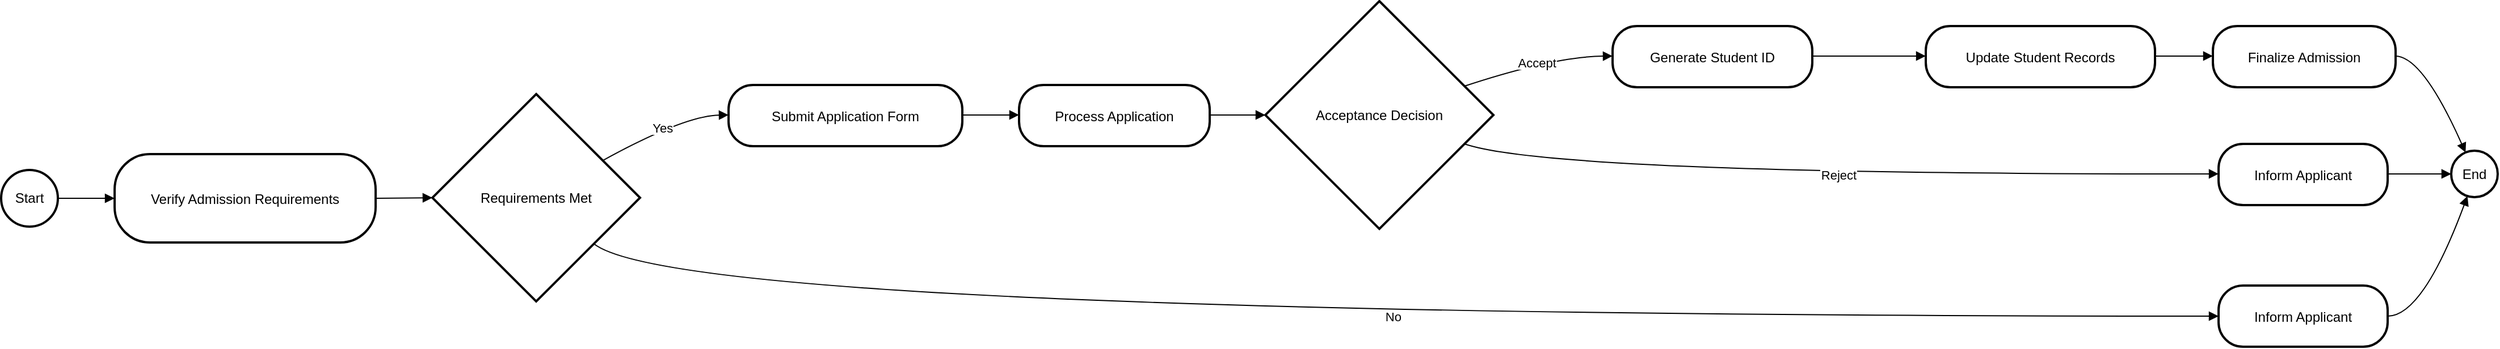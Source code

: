 <mxfile version="26.0.2">
  <diagram name="Page-1" id="egtnYOWlaJzFvbcZXs-e">
    <mxGraphModel>
      <root>
        <mxCell id="0" />
        <mxCell id="1" parent="0" />
        <mxCell id="2" value="Start" style="ellipse;aspect=fixed;strokeWidth=2;whiteSpace=wrap;" vertex="1" parent="1">
          <mxGeometry x="8" y="157" width="50" height="50" as="geometry" />
        </mxCell>
        <mxCell id="3" value="Verify Admission Requirements" style="rounded=1;arcSize=40;strokeWidth=2" vertex="1" parent="1">
          <mxGeometry x="108" y="143" width="230" height="78" as="geometry" />
        </mxCell>
        <mxCell id="4" value="Requirements Met" style="rhombus;strokeWidth=2;whiteSpace=wrap;" vertex="1" parent="1">
          <mxGeometry x="388" y="90" width="183" height="183" as="geometry" />
        </mxCell>
        <mxCell id="5" value="Submit Application Form" style="rounded=1;arcSize=40;strokeWidth=2" vertex="1" parent="1">
          <mxGeometry x="649" y="82" width="206" height="54" as="geometry" />
        </mxCell>
        <mxCell id="6" value="Process Application" style="rounded=1;arcSize=40;strokeWidth=2" vertex="1" parent="1">
          <mxGeometry x="905" y="82" width="168" height="54" as="geometry" />
        </mxCell>
        <mxCell id="7" value="Acceptance Decision" style="rhombus;strokeWidth=2;whiteSpace=wrap;" vertex="1" parent="1">
          <mxGeometry x="1122" y="8" width="201" height="201" as="geometry" />
        </mxCell>
        <mxCell id="8" value="Generate Student ID" style="rounded=1;arcSize=40;strokeWidth=2" vertex="1" parent="1">
          <mxGeometry x="1428" y="30" width="176" height="54" as="geometry" />
        </mxCell>
        <mxCell id="9" value="Update Student Records" style="rounded=1;arcSize=40;strokeWidth=2" vertex="1" parent="1">
          <mxGeometry x="1704" y="30" width="202" height="54" as="geometry" />
        </mxCell>
        <mxCell id="10" value="Finalize Admission" style="rounded=1;arcSize=40;strokeWidth=2" vertex="1" parent="1">
          <mxGeometry x="1957" y="30" width="161" height="54" as="geometry" />
        </mxCell>
        <mxCell id="11" value="End" style="ellipse;aspect=fixed;strokeWidth=2;whiteSpace=wrap;" vertex="1" parent="1">
          <mxGeometry x="2167" y="140" width="41" height="41" as="geometry" />
        </mxCell>
        <mxCell id="12" value="Inform Applicant" style="rounded=1;arcSize=40;strokeWidth=2" vertex="1" parent="1">
          <mxGeometry x="1962" y="259" width="149" height="54" as="geometry" />
        </mxCell>
        <mxCell id="13" value="Inform Applicant" style="rounded=1;arcSize=40;strokeWidth=2" vertex="1" parent="1">
          <mxGeometry x="1962" y="134" width="149" height="54" as="geometry" />
        </mxCell>
        <mxCell id="14" value="" style="curved=1;startArrow=none;endArrow=block;exitX=1;exitY=0.5;entryX=0;entryY=0.5;" edge="1" parent="1" source="2" target="3">
          <mxGeometry relative="1" as="geometry">
            <Array as="points" />
          </mxGeometry>
        </mxCell>
        <mxCell id="15" value="" style="curved=1;startArrow=none;endArrow=block;exitX=1;exitY=0.5;entryX=0;entryY=0.5;" edge="1" parent="1" source="3" target="4">
          <mxGeometry relative="1" as="geometry">
            <Array as="points" />
          </mxGeometry>
        </mxCell>
        <mxCell id="16" value="Yes" style="curved=1;startArrow=none;endArrow=block;exitX=1;exitY=0.22;entryX=0;entryY=0.49;" edge="1" parent="1" source="4" target="5">
          <mxGeometry relative="1" as="geometry">
            <Array as="points">
              <mxPoint x="610" y="109" />
            </Array>
          </mxGeometry>
        </mxCell>
        <mxCell id="17" value="" style="curved=1;startArrow=none;endArrow=block;exitX=1;exitY=0.49;entryX=0;entryY=0.49;" edge="1" parent="1" source="5" target="6">
          <mxGeometry relative="1" as="geometry">
            <Array as="points" />
          </mxGeometry>
        </mxCell>
        <mxCell id="18" value="" style="curved=1;startArrow=none;endArrow=block;exitX=1;exitY=0.49;entryX=0;entryY=0.5;" edge="1" parent="1" source="6" target="7">
          <mxGeometry relative="1" as="geometry">
            <Array as="points" />
          </mxGeometry>
        </mxCell>
        <mxCell id="19" value="Accept" style="curved=1;startArrow=none;endArrow=block;exitX=1;exitY=0.33;entryX=0;entryY=0.49;" edge="1" parent="1" source="7" target="8">
          <mxGeometry relative="1" as="geometry">
            <Array as="points">
              <mxPoint x="1376" y="57" />
            </Array>
          </mxGeometry>
        </mxCell>
        <mxCell id="20" value="" style="curved=1;startArrow=none;endArrow=block;exitX=1;exitY=0.49;entryX=0;entryY=0.49;" edge="1" parent="1" source="8" target="9">
          <mxGeometry relative="1" as="geometry">
            <Array as="points" />
          </mxGeometry>
        </mxCell>
        <mxCell id="21" value="" style="curved=1;startArrow=none;endArrow=block;exitX=1;exitY=0.49;entryX=0;entryY=0.49;" edge="1" parent="1" source="9" target="10">
          <mxGeometry relative="1" as="geometry">
            <Array as="points" />
          </mxGeometry>
        </mxCell>
        <mxCell id="22" value="" style="curved=1;startArrow=none;endArrow=block;exitX=1;exitY=0.49;entryX=0.29;entryY=0;" edge="1" parent="1" source="10" target="11">
          <mxGeometry relative="1" as="geometry">
            <Array as="points">
              <mxPoint x="2142" y="57" />
            </Array>
          </mxGeometry>
        </mxCell>
        <mxCell id="23" value="No" style="curved=1;startArrow=none;endArrow=block;exitX=1;exitY=0.9;entryX=0;entryY=0.5;" edge="1" parent="1" source="4" target="12">
          <mxGeometry relative="1" as="geometry">
            <Array as="points">
              <mxPoint x="610" y="286" />
            </Array>
          </mxGeometry>
        </mxCell>
        <mxCell id="24" value="" style="curved=1;startArrow=none;endArrow=block;exitX=1;exitY=0.5;entryX=0.33;entryY=1.01;" edge="1" parent="1" source="12" target="11">
          <mxGeometry relative="1" as="geometry">
            <Array as="points">
              <mxPoint x="2142" y="286" />
            </Array>
          </mxGeometry>
        </mxCell>
        <mxCell id="25" value="Reject" style="curved=1;startArrow=none;endArrow=block;exitX=1;exitY=0.67;entryX=0;entryY=0.49;" edge="1" parent="1" source="7" target="13">
          <mxGeometry relative="1" as="geometry">
            <Array as="points">
              <mxPoint x="1376" y="161" />
            </Array>
          </mxGeometry>
        </mxCell>
        <mxCell id="26" value="" style="curved=1;startArrow=none;endArrow=block;exitX=1;exitY=0.49;entryX=0.01;entryY=0.5;" edge="1" parent="1" source="13" target="11">
          <mxGeometry relative="1" as="geometry">
            <Array as="points" />
          </mxGeometry>
        </mxCell>
      </root>
    </mxGraphModel>
  </diagram>
</mxfile>
